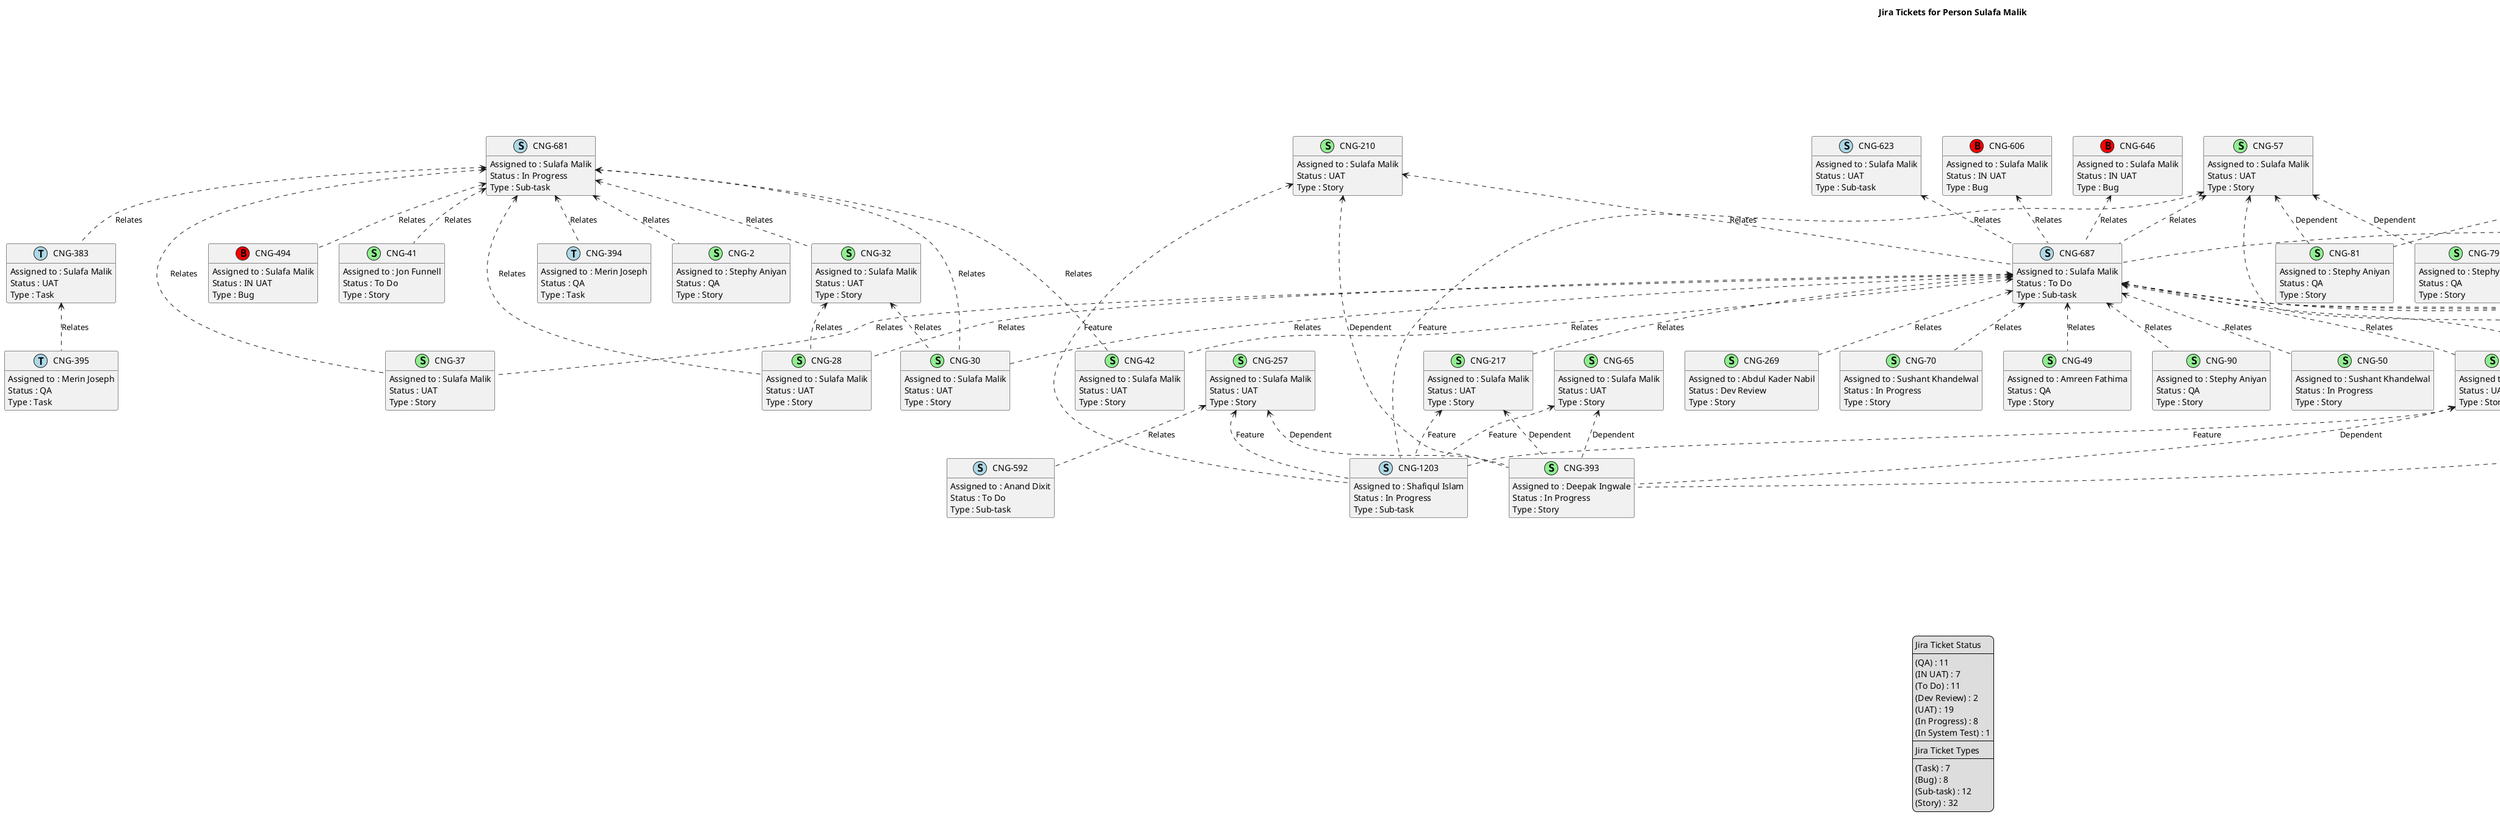 @startuml
'https://plantuml.com/class-diagram

' GENERATE CLASS DIAGRAM ===========
' Generated at    : Thu Apr 18 11:01:10 CEST 2024

title Jira Tickets for Person Sulafa Malik
hide empty members

legend
Jira Ticket Status
----
(QA) : 11
(IN UAT) : 7
(To Do) : 11
(Dev Review) : 2
(UAT) : 19
(In Progress) : 8
(In System Test) : 1
----
Jira Ticket Types
----
(Task) : 7
(Bug) : 8
(Sub-task) : 12
(Story) : 32
end legend


' Tickets =======
class "CNG-383" << (T,lightblue) >> {
  Assigned to : Sulafa Malik
  Status : UAT
  Type : Task
}

class "CNG-90" << (S,lightgreen) >> {
  Assigned to : Stephy Aniyan
  Status : QA
  Type : Story
}

class "CNG-50" << (S,lightgreen) >> {
  Assigned to : Sushant Khandelwal
  Status : In Progress
  Type : Story
}

class "CNG-51" << (S,lightgreen) >> {
  Assigned to : Sulafa Malik
  Status : UAT
  Type : Story
}

class "CNG-857" << (S,lightblue) >> {
  Assigned to : Sulafa Malik
  Status : To Do
  Type : Sub-task
}

class "CNG-814" << (S,lightblue) >> {
  Status : In Progress
  Type : Sub-task
}

class "CNG-858" << (T,lightblue) >> {
  Assigned to : Sulafa Malik
  Status : UAT
  Type : Task
}

class "CNG-57" << (S,lightgreen) >> {
  Assigned to : Sulafa Malik
  Status : UAT
  Type : Story
}

class "CNG-376" << (S,lightgreen) >> {
  Assigned to : Stephy Aniyan
  Status : QA
  Type : Story
}

class "CNG-210" << (S,lightgreen) >> {
  Assigned to : Sulafa Malik
  Status : UAT
  Type : Story
}

class "CNG-730" << (S,lightblue) >> {
  Assigned to : Sulafa Malik
  Status : To Do
  Type : Sub-task
}

class "CNG-257" << (S,lightgreen) >> {
  Assigned to : Sulafa Malik
  Status : UAT
  Type : Story
}

class "CNG-1203" << (S,lightblue) >> {
  Assigned to : Shafiqul Islam
  Status : In Progress
  Type : Sub-task
}

class "CNG-214" << (S,lightgreen) >> {
  Assigned to : Narayana Golla
  Status : In Progress
  Type : Story
}

class "CNG-536" << (B,red) >> {
  Assigned to : Sulafa Malik
  Status : IN UAT
  Type : Bug
}

class "CNG-217" << (S,lightgreen) >> {
  Assigned to : Sulafa Malik
  Status : UAT
  Type : Story
}

class "CNG-777" << (B,red) >> {
  Assigned to : Sulafa Malik
  Status : IN UAT
  Type : Bug
}

class "CNG-394" << (T,lightblue) >> {
  Assigned to : Merin Joseph
  Status : QA
  Type : Task
}

class "CNG-592" << (S,lightblue) >> {
  Assigned to : Anand Dixit
  Status : To Do
  Type : Sub-task
}

class "CNG-393" << (S,lightgreen) >> {
  Assigned to : Deepak Ingwale
  Status : In Progress
  Type : Story
}

class "CNG-395" << (T,lightblue) >> {
  Assigned to : Merin Joseph
  Status : QA
  Type : Task
}

class "CNG-65" << (S,lightgreen) >> {
  Assigned to : Sulafa Malik
  Status : UAT
  Type : Story
}

class "CNG-66" << (S,lightgreen) >> {
  Assigned to : Sulafa Malik
  Status : UAT
  Type : Story
}

class "CNG-67" << (S,lightgreen) >> {
  Assigned to : Jon Funnell
  Status : To Do
  Type : Story
}

class "CNG-69" << (S,lightgreen) >> {
  Assigned to : Sulafa Malik
  Status : UAT
  Type : Story
}

class "CNG-2" << (S,lightgreen) >> {
  Assigned to : Stephy Aniyan
  Status : QA
  Type : Story
}

class "CNG-629" << (T,lightblue) >> {
  Assigned to : Sushant Khandelwal
  Status : Dev Review
  Type : Task
}

class "CNG-28" << (S,lightgreen) >> {
  Assigned to : Sulafa Malik
  Status : UAT
  Type : Story
}

class "CNG-387" << (S,lightgreen) >> {
  Assigned to : Sulafa Malik
  Status : UAT
  Type : Story
}

class "CNG-741" << (T,lightblue) >> {
  Assigned to : Shafiqul Islam
  Status : To Do
  Type : Task
}

class "CNG-269" << (S,lightgreen) >> {
  Assigned to : Abdul Kader Nabil
  Status : Dev Review
  Type : Story
}

class "CNG-346" << (B,red) >> {
  Assigned to : Amreen Fathima
  Status : In System Test
  Type : Bug
}

class "CNG-623" << (S,lightblue) >> {
  Assigned to : Sulafa Malik
  Status : UAT
  Type : Sub-task
}

class "CNG-681" << (S,lightblue) >> {
  Assigned to : Sulafa Malik
  Status : In Progress
  Type : Sub-task
}

class "CNG-560" << (S,lightblue) >> {
  Status : To Do
  Type : Sub-task
}

class "CNG-70" << (S,lightgreen) >> {
  Assigned to : Sushant Khandelwal
  Status : In Progress
  Type : Story
}

class "CNG-30" << (S,lightgreen) >> {
  Assigned to : Sulafa Malik
  Status : UAT
  Type : Story
}

class "CNG-32" << (S,lightgreen) >> {
  Assigned to : Sulafa Malik
  Status : UAT
  Type : Story
}

class "CNG-559" << (S,lightblue) >> {
  Assigned to : Sulafa Malik
  Status : To Do
  Type : Sub-task
}

class "CNG-78" << (S,lightgreen) >> {
  Assigned to : Stephy Aniyan
  Status : QA
  Type : Story
}

class "CNG-79" << (S,lightgreen) >> {
  Assigned to : Stephy Aniyan
  Status : QA
  Type : Story
}

class "CNG-37" << (S,lightgreen) >> {
  Assigned to : Sulafa Malik
  Status : UAT
  Type : Story
}

class "CNG-312" << (B,red) >> {
  Assigned to : Sulafa Malik
  Status : IN UAT
  Type : Bug
}

class "CNG-558" << (S,lightblue) >> {
  Status : To Do
  Type : Sub-task
}

class "CNG-494" << (B,red) >> {
  Assigned to : Sulafa Malik
  Status : IN UAT
  Type : Bug
}

class "CNG-81" << (S,lightgreen) >> {
  Assigned to : Stephy Aniyan
  Status : QA
  Type : Story
}

class "CNG-84" << (S,lightgreen) >> {
  Assigned to : Stephy Aniyan
  Status : QA
  Type : Story
}

class "CNG-41" << (S,lightgreen) >> {
  Assigned to : Jon Funnell
  Status : To Do
  Type : Story
}

class "CNG-42" << (S,lightgreen) >> {
  Assigned to : Sulafa Malik
  Status : UAT
  Type : Story
}

class "CNG-606" << (B,red) >> {
  Assigned to : Sulafa Malik
  Status : IN UAT
  Type : Bug
}

class "CNG-46" << (S,lightgreen) >> {
  Assigned to : Sulafa Malik
  Status : UAT
  Type : Story
}

class "CNG-49" << (S,lightgreen) >> {
  Assigned to : Amreen Fathima
  Status : QA
  Type : Story
}

class "CNG-684" << (S,lightblue) >> {
  Assigned to : Shafiqul Islam
  Status : To Do
  Type : Sub-task
}

class "CNG-760" << (T,lightblue) >> {
  Assigned to : Shafiqul Islam
  Status : In Progress
  Type : Task
}

class "CNG-485" << (S,lightgreen) >> {
  Assigned to : Sulafa Malik
  Status : UAT
  Type : Story
}

class "CNG-521" << (B,red) >> {
  Assigned to : Jon Funnell
  Status : IN UAT
  Type : Bug
}

class "CNG-369" << (S,lightgreen) >> {
  Assigned to : Stephy Aniyan
  Status : QA
  Type : Story
}

class "CNG-687" << (S,lightblue) >> {
  Assigned to : Sulafa Malik
  Status : To Do
  Type : Sub-task
}

class "CNG-646" << (B,red) >> {
  Assigned to : Sulafa Malik
  Status : IN UAT
  Type : Bug
}



' Links =======
"CNG-536" <.. "CNG-214" : Relates
"CNG-536" <.. "CNG-684" : Relates
"CNG-536" <.. "CNG-777" : Relates
"CNG-646" <.. "CNG-687" : Relates
"CNG-210" <.. "CNG-393" : Dependent
"CNG-210" <.. "CNG-1203" : Feature
"CNG-210" <.. "CNG-687" : Relates
"CNG-217" <.. "CNG-393" : Dependent
"CNG-217" <.. "CNG-1203" : Feature
"CNG-681" <.. "CNG-494" : Relates
"CNG-681" <.. "CNG-2" : Relates
"CNG-681" <.. "CNG-28" : Relates
"CNG-681" <.. "CNG-30" : Relates
"CNG-681" <.. "CNG-32" : Relates
"CNG-681" <.. "CNG-37" : Relates
"CNG-681" <.. "CNG-41" : Relates
"CNG-681" <.. "CNG-42" : Relates
"CNG-681" <.. "CNG-383" : Relates
"CNG-681" <.. "CNG-394" : Relates
"CNG-559" <.. "CNG-560" : Dependent
"CNG-559" <.. "CNG-558" : Gantt End to Start
"CNG-559" <.. "CNG-814" : Gantt End to Start
"CNG-559" <.. "CNG-79" : Relates
"CNG-559" <.. "CNG-81" : Relates
"CNG-559" <.. "CNG-84" : Relates
"CNG-559" <.. "CNG-369" : Relates
"CNG-559" <.. "CNG-78" : Relates
"CNG-559" <.. "CNG-376" : Relates
"CNG-312" <.. "CNG-559" : Relates
"CNG-687" <.. "CNG-28" : Relates
"CNG-687" <.. "CNG-30" : Relates
"CNG-687" <.. "CNG-37" : Relates
"CNG-687" <.. "CNG-42" : Relates
"CNG-687" <.. "CNG-50" : Relates
"CNG-687" <.. "CNG-66" : Relates
"CNG-687" <.. "CNG-70" : Relates
"CNG-687" <.. "CNG-90" : Relates
"CNG-687" <.. "CNG-217" : Relates
"CNG-687" <.. "CNG-269" : Relates
"CNG-687" <.. "CNG-69" : Relates
"CNG-687" <.. "CNG-49" : Relates
"CNG-687" <.. "CNG-51" : Relates
"CNG-687" <.. "CNG-387" : Relates
"CNG-687" <.. "CNG-536" : Relates
"CNG-730" <.. "CNG-760" : Dependent
"CNG-623" <.. "CNG-687" : Relates
"CNG-606" <.. "CNG-687" : Relates
"CNG-51" <.. "CNG-741" : Feature
"CNG-57" <.. "CNG-79" : Dependent
"CNG-57" <.. "CNG-81" : Dependent
"CNG-57" <.. "CNG-393" : Dependent
"CNG-57" <.. "CNG-1203" : Feature
"CNG-57" <.. "CNG-687" : Relates
"CNG-65" <.. "CNG-393" : Dependent
"CNG-65" <.. "CNG-1203" : Feature
"CNG-66" <.. "CNG-393" : Dependent
"CNG-66" <.. "CNG-1203" : Feature
"CNG-69" <.. "CNG-387" : Cloners
"CNG-69" <.. "CNG-67" : Dependent
"CNG-69" <.. "CNG-346" : Relates
"CNG-32" <.. "CNG-28" : Relates
"CNG-32" <.. "CNG-30" : Relates
"CNG-46" <.. "CNG-67" : Dependent
"CNG-46" <.. "CNG-69" : Relates
"CNG-46" <.. "CNG-521" : Relates
"CNG-46" <.. "CNG-629" : Relates
"CNG-46" <.. "CNG-687" : Relates
"CNG-383" <.. "CNG-395" : Relates
"CNG-257" <.. "CNG-393" : Dependent
"CNG-257" <.. "CNG-1203" : Feature
"CNG-257" <.. "CNG-592" : Relates
"CNG-387" <.. "CNG-67" : Dependent
"CNG-485" <.. "CNG-67" : Dependent
"CNG-485" <.. "CNG-69" : Relates


@enduml
